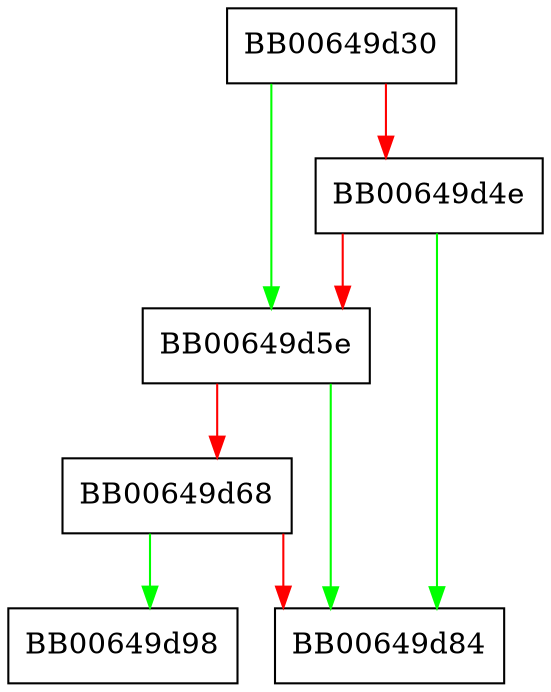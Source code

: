 digraph loader_set_params {
  node [shape="box"];
  graph [splines=ortho];
  BB00649d30 -> BB00649d5e [color="green"];
  BB00649d30 -> BB00649d4e [color="red"];
  BB00649d4e -> BB00649d84 [color="green"];
  BB00649d4e -> BB00649d5e [color="red"];
  BB00649d5e -> BB00649d84 [color="green"];
  BB00649d5e -> BB00649d68 [color="red"];
  BB00649d68 -> BB00649d98 [color="green"];
  BB00649d68 -> BB00649d84 [color="red"];
}